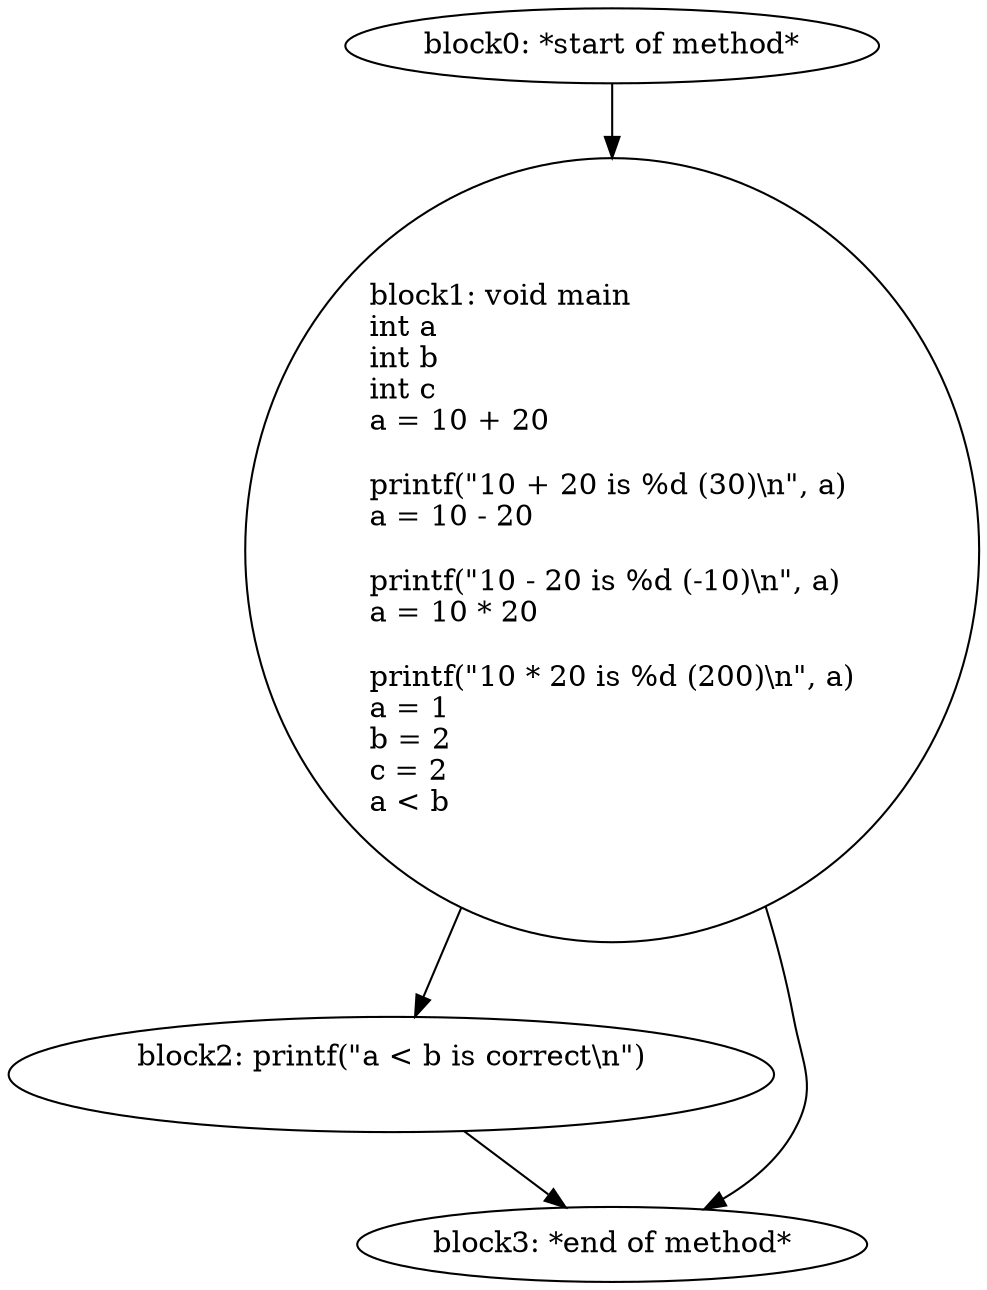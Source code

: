 digraph G {
  block0 [ label="block0: *start\ of\ method*\l" ];
  block1 [ label="block1: void\ main\lint\ a\lint\ b\lint\ c\la\ =\ 10\ +\ 20\l\lprintf\(\"10\ +\ 20\ is\ %d\ \(30\)\\n\"\,\ a\)\la\ =\ 10\ -\ 20\l\lprintf\(\"10\ -\ 20\ is\ %d\ \(-10\)\\n\"\,\ a\)\la\ =\ 10\ *\ 20\l\lprintf\(\"10\ *\ 20\ is\ %d\ \(200\)\\n\"\,\ a\)\la\ =\ 1\lb\ =\ 2\lc\ =\ 2\la\ \<\ b\l" ];
  block2 [ label="block2: printf\(\"a\ \<\ b\ is\ correct\\n\"\)\l\l" ];
  block3 [ label="block3: *end\ of\ method*\l" ];
  block0 -> block1;
  block1 -> block2;
  block2 -> block3;
  block1 -> block3;
}
